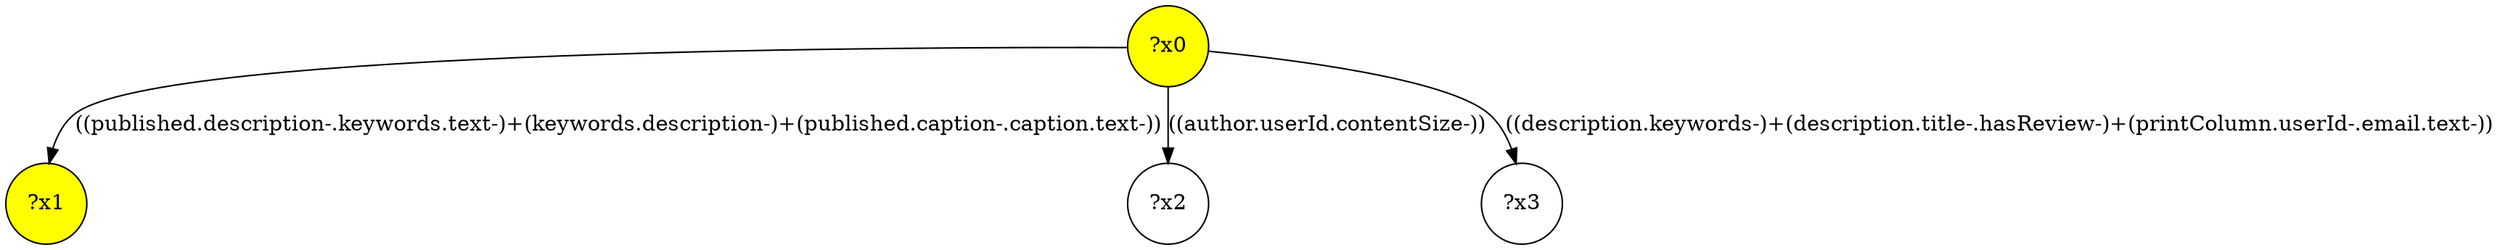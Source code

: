 digraph g {
	x0 [fillcolor="yellow", style="filled," shape=circle, label="?x0"];
	x1 [fillcolor="yellow", style="filled," shape=circle, label="?x1"];
	x0 -> x1 [label="((published.description-.keywords.text-)+(keywords.description-)+(published.caption-.caption.text-))"];
	x2 [shape=circle, label="?x2"];
	x0 -> x2 [label="((author.userId.contentSize-))"];
	x3 [shape=circle, label="?x3"];
	x0 -> x3 [label="((description.keywords-)+(description.title-.hasReview-)+(printColumn.userId-.email.text-))"];
}
